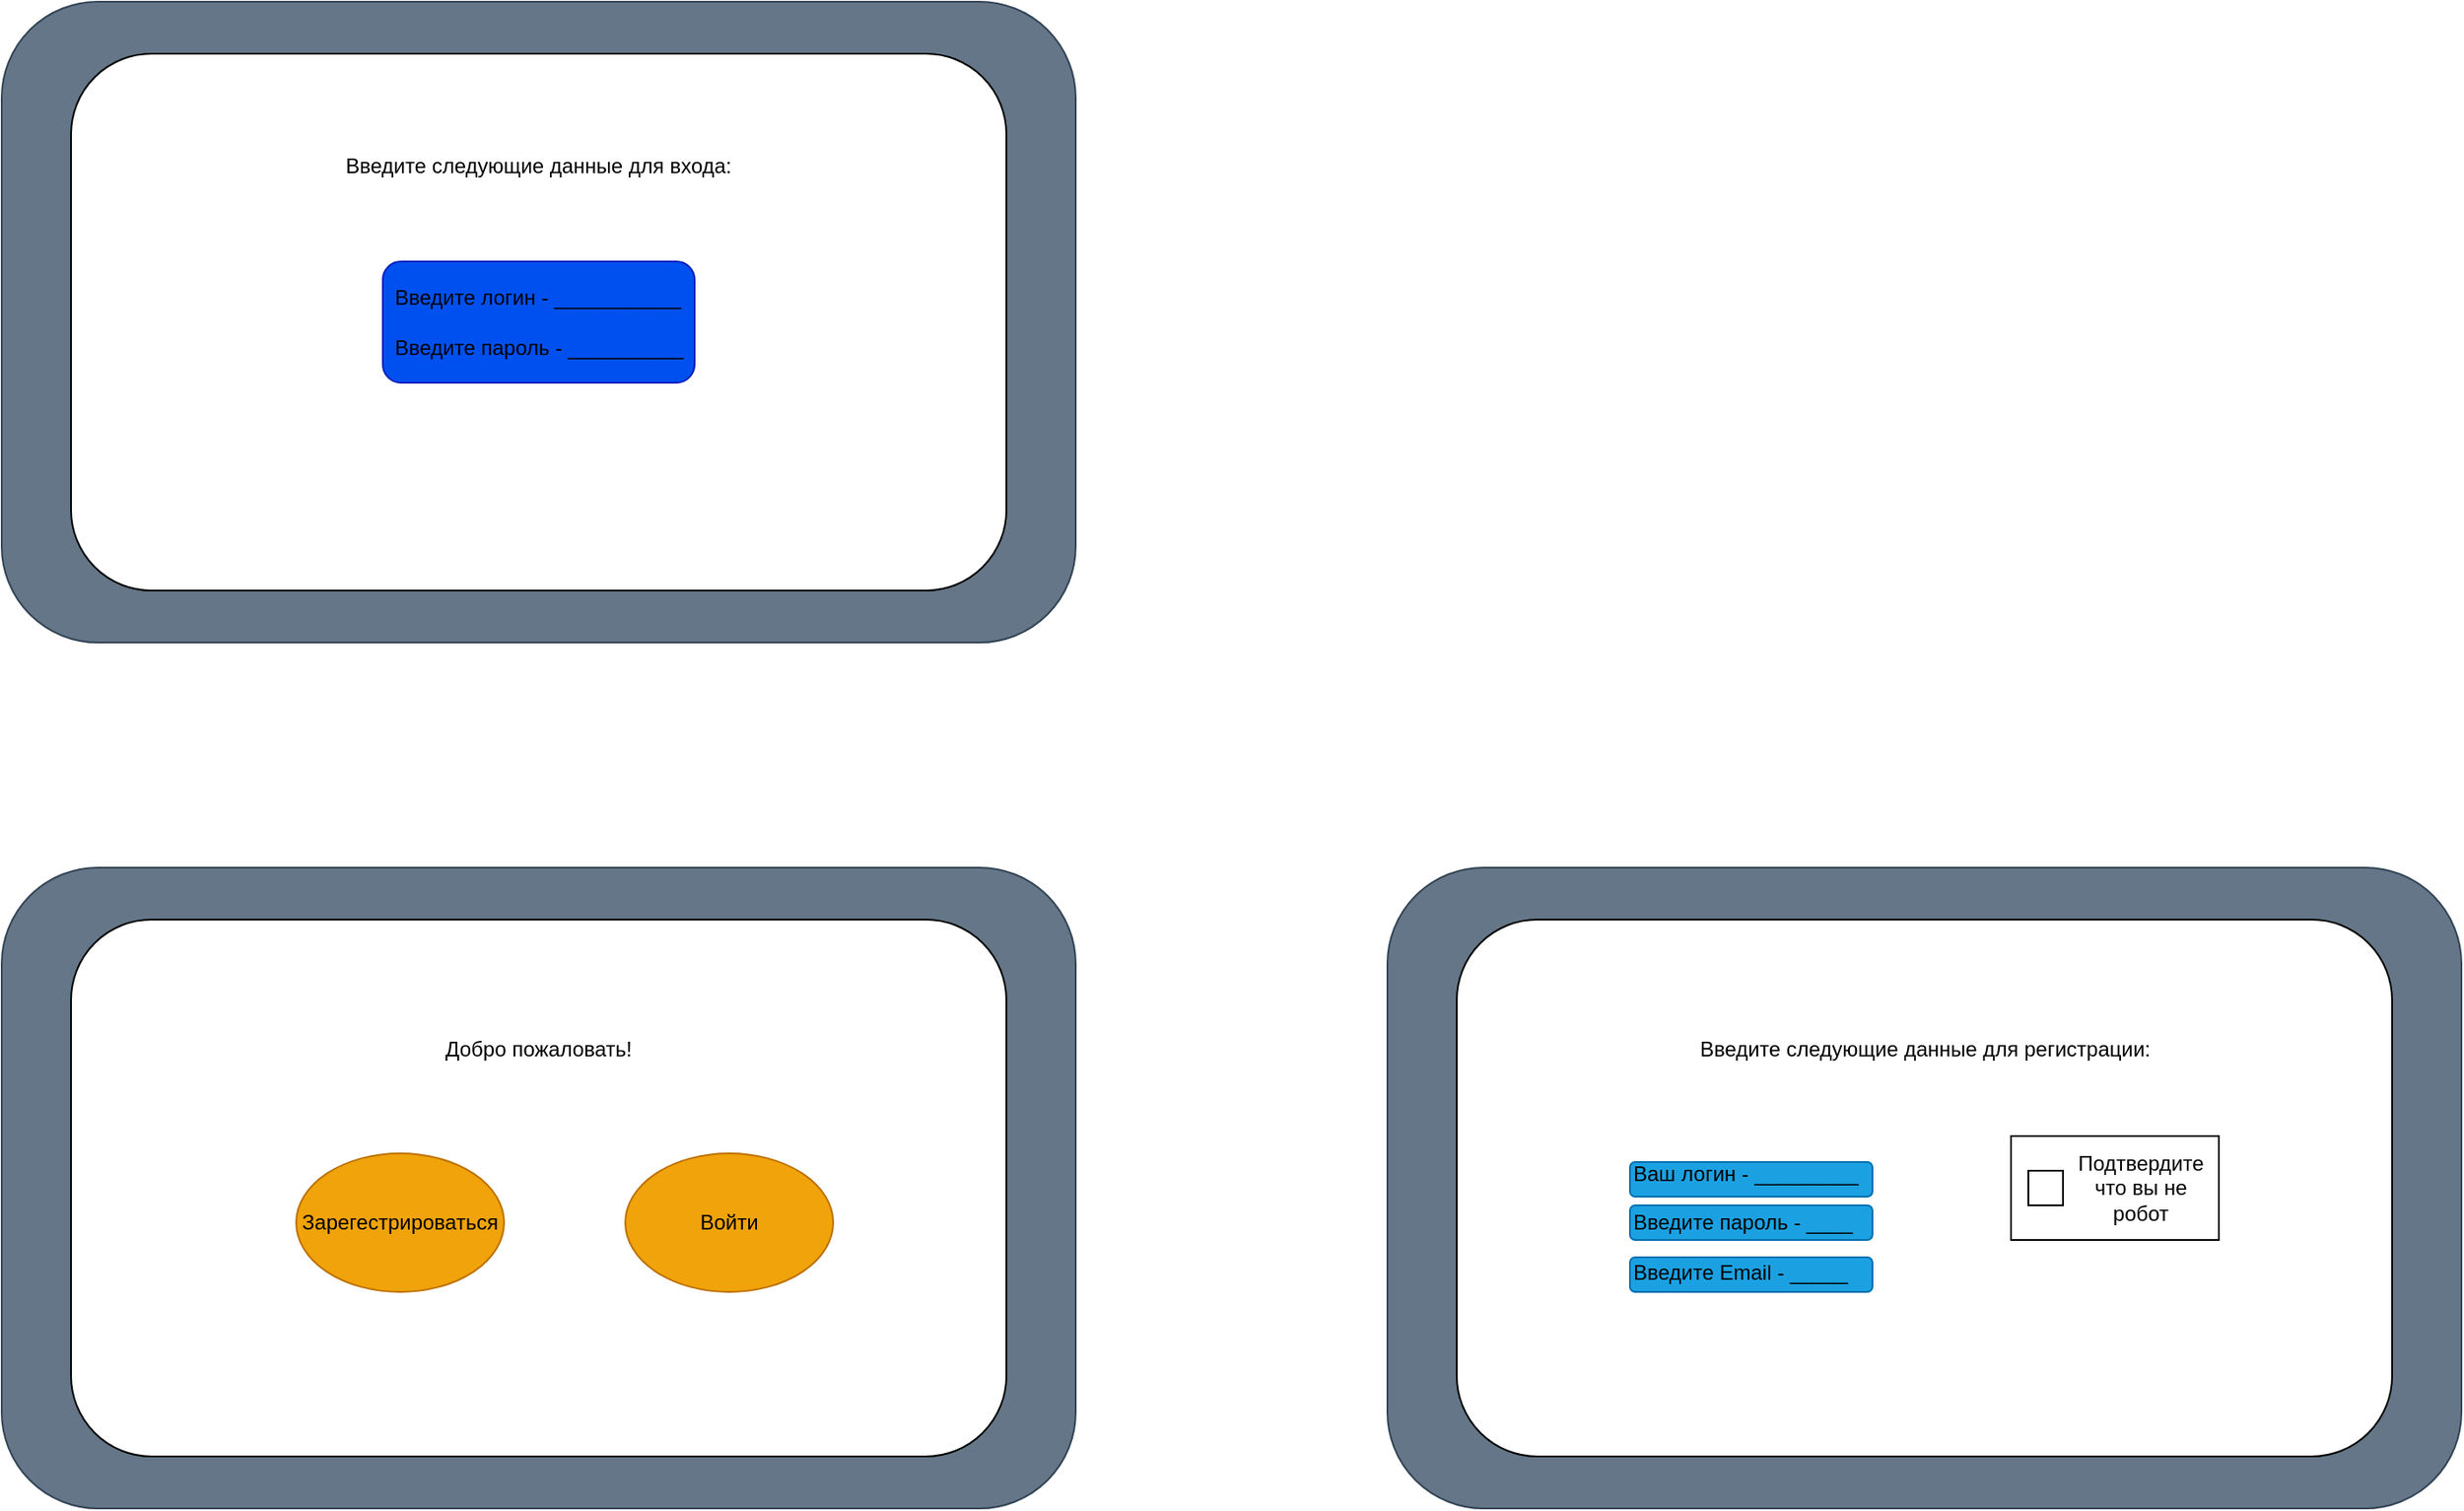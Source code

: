 <mxfile version="28.2.7">
  <diagram name="Страница — 1" id="b1xMm4KM-DdfFZmb72XF">
    <mxGraphModel dx="2168" dy="1738" grid="1" gridSize="10" guides="1" tooltips="1" connect="1" arrows="1" fold="1" page="0" pageScale="1" pageWidth="827" pageHeight="1169" background="#FFFFFF" math="0" shadow="0">
      <root>
        <mxCell id="0" />
        <mxCell id="1" parent="0" />
        <mxCell id="k6Mywv08BmqzuOuJ6cEs-6" value="" style="ellipse;whiteSpace=wrap;html=1;" vertex="1" parent="1">
          <mxGeometry x="-890" y="-255" width="120" height="80" as="geometry" />
        </mxCell>
        <mxCell id="k6Mywv08BmqzuOuJ6cEs-1" value="" style="rounded=1;whiteSpace=wrap;html=1;fillColor=#647687;strokeColor=#314354;fontColor=#ffffff;" vertex="1" parent="1">
          <mxGeometry x="-1060" y="-420" width="620" height="370" as="geometry" />
        </mxCell>
        <mxCell id="k6Mywv08BmqzuOuJ6cEs-2" value="" style="rounded=1;whiteSpace=wrap;html=1;" vertex="1" parent="1">
          <mxGeometry x="-1020" y="-390" width="540" height="310" as="geometry" />
        </mxCell>
        <mxCell id="k6Mywv08BmqzuOuJ6cEs-3" value="Добро пожаловать!" style="text;html=1;whiteSpace=wrap;strokeColor=none;fillColor=none;align=center;verticalAlign=middle;rounded=0;" vertex="1" parent="1">
          <mxGeometry x="-830" y="-330" width="160" height="30" as="geometry" />
        </mxCell>
        <mxCell id="k6Mywv08BmqzuOuJ6cEs-7" value="" style="ellipse;whiteSpace=wrap;html=1;fillColor=#f0a30a;fontColor=#000000;strokeColor=#BD7000;" vertex="1" parent="1">
          <mxGeometry x="-890" y="-255" width="120" height="80" as="geometry" />
        </mxCell>
        <mxCell id="k6Mywv08BmqzuOuJ6cEs-4" value="Зарегестрироваться" style="text;html=1;whiteSpace=wrap;strokeColor=none;fillColor=none;align=center;verticalAlign=middle;rounded=0;" vertex="1" parent="1">
          <mxGeometry x="-870" y="-230" width="80" height="30" as="geometry" />
        </mxCell>
        <mxCell id="k6Mywv08BmqzuOuJ6cEs-8" value="" style="ellipse;whiteSpace=wrap;html=1;fillColor=#f0a30a;fontColor=#000000;strokeColor=#BD7000;" vertex="1" parent="1">
          <mxGeometry x="-700" y="-255" width="120" height="80" as="geometry" />
        </mxCell>
        <mxCell id="k6Mywv08BmqzuOuJ6cEs-5" value="Войти" style="text;html=1;whiteSpace=wrap;align=center;verticalAlign=middle;rounded=0;" vertex="1" parent="1">
          <mxGeometry x="-680" y="-230" width="80" height="30" as="geometry" />
        </mxCell>
        <mxCell id="k6Mywv08BmqzuOuJ6cEs-10" value="" style="rounded=1;whiteSpace=wrap;html=1;fillColor=#647687;strokeColor=#314354;fontColor=#ffffff;" vertex="1" parent="1">
          <mxGeometry x="-260" y="-420" width="620" height="370" as="geometry" />
        </mxCell>
        <mxCell id="k6Mywv08BmqzuOuJ6cEs-11" value="&lt;span style=&quot;color: rgba(0, 0, 0, 0); font-family: monospace; font-size: 0px; text-align: start; text-wrap-mode: nowrap;&quot;&gt;%3CmxGraphModel%3E%3Croot%3E%3CmxCell%20id%3D%220%22%2F%3E%3CmxCell%20id%3D%221%22%20parent%3D%220%22%2F%3E%3CmxCell%20id%3D%222%22%20value%3D%22%22%20style%3D%22rounded%3D1%3BwhiteSpace%3Dwrap%3Bhtml%3D1%3B%22%20vertex%3D%221%22%20parent%3D%221%22%3E%3CmxGeometry%20x%3D%22-120%22%20y%3D%22-250%22%20width%3D%22140%22%20height%3D%2220%22%20as%3D%22geometry%22%2F%3E%3C%2FmxCell%3E%3C%2Froot%3E%3C%2FmxGraphModel%3E&lt;/span&gt;" style="rounded=1;whiteSpace=wrap;html=1;" vertex="1" parent="1">
          <mxGeometry x="-220" y="-390" width="540" height="310" as="geometry" />
        </mxCell>
        <mxCell id="k6Mywv08BmqzuOuJ6cEs-12" value="Введите следующие данные для регистрации:" style="text;html=1;whiteSpace=wrap;strokeColor=none;fillColor=none;align=center;verticalAlign=middle;rounded=0;" vertex="1" parent="1">
          <mxGeometry x="-92.5" y="-330" width="285" height="30" as="geometry" />
        </mxCell>
        <mxCell id="k6Mywv08BmqzuOuJ6cEs-14" value="" style="rounded=1;whiteSpace=wrap;html=1;fillColor=#1ba1e2;fontColor=#ffffff;strokeColor=#006EAF;" vertex="1" parent="1">
          <mxGeometry x="-120" y="-250" width="140" height="20" as="geometry" />
        </mxCell>
        <mxCell id="k6Mywv08BmqzuOuJ6cEs-15" value="" style="rounded=1;whiteSpace=wrap;html=1;fillColor=#1ba1e2;fontColor=#ffffff;strokeColor=#006EAF;" vertex="1" parent="1">
          <mxGeometry x="-120" y="-225" width="140" height="20" as="geometry" />
        </mxCell>
        <mxCell id="k6Mywv08BmqzuOuJ6cEs-16" value="" style="rounded=1;whiteSpace=wrap;html=1;fillColor=#1ba1e2;fontColor=#ffffff;strokeColor=#006EAF;" vertex="1" parent="1">
          <mxGeometry x="-120" y="-195" width="140" height="20" as="geometry" />
        </mxCell>
        <mxCell id="k6Mywv08BmqzuOuJ6cEs-13" value="&lt;div&gt;Ваш логин - _________&lt;/div&gt;&lt;div&gt;&lt;br&gt;&lt;/div&gt;&lt;div&gt;Введите пароль - ____&lt;/div&gt;&lt;div&gt;&lt;br&gt;&lt;/div&gt;&lt;div&gt;Введите Еmail - _____&amp;nbsp;&lt;/div&gt;" style="text;html=1;whiteSpace=wrap;strokeColor=none;fillColor=none;align=left;verticalAlign=middle;rounded=0;" vertex="1" parent="1">
          <mxGeometry x="-120" y="-260" width="135" height="90" as="geometry" />
        </mxCell>
        <mxCell id="k6Mywv08BmqzuOuJ6cEs-18" value="" style="rounded=0;whiteSpace=wrap;html=1;" vertex="1" parent="1">
          <mxGeometry x="100" y="-265" width="120" height="60" as="geometry" />
        </mxCell>
        <mxCell id="k6Mywv08BmqzuOuJ6cEs-17" value="" style="rounded=0;whiteSpace=wrap;html=1;" vertex="1" parent="1">
          <mxGeometry x="110" y="-245" width="20" height="20" as="geometry" />
        </mxCell>
        <mxCell id="k6Mywv08BmqzuOuJ6cEs-19" value="&lt;div style=&quot;&quot;&gt;&lt;span style=&quot;background-color: transparent; color: light-dark(rgb(0, 0, 0), rgb(255, 255, 255));&quot;&gt;Подтвердите что вы не робот&lt;/span&gt;&lt;/div&gt;" style="text;html=1;whiteSpace=wrap;strokeColor=none;fillColor=none;align=center;verticalAlign=middle;rounded=0;" vertex="1" parent="1">
          <mxGeometry x="130" y="-257.5" width="90" height="45" as="geometry" />
        </mxCell>
        <mxCell id="k6Mywv08BmqzuOuJ6cEs-20" value="" style="rounded=1;whiteSpace=wrap;html=1;fillColor=#647687;strokeColor=#314354;fontColor=#ffffff;" vertex="1" parent="1">
          <mxGeometry x="-1060" y="-920" width="620" height="370" as="geometry" />
        </mxCell>
        <mxCell id="k6Mywv08BmqzuOuJ6cEs-21" value="&lt;span style=&quot;color: rgba(0, 0, 0, 0); font-family: monospace; font-size: 0px; text-align: start; text-wrap-mode: nowrap;&quot;&gt;%3CmxGraphModel%3E%3Croot%3E%3CmxCell%20id%3D%220%22%2F%3E%3CmxCell%20id%3D%221%22%20parent%3D%220%22%2F%3E%3CmxCell%20id%3D%222%22%20value%3D%22%22%20style%3D%22rounded%3D1%3BwhiteSpace%3Dwrap%3Bhtml%3D1%3B%22%20vertex%3D%221%22%20parent%3D%221%22%3E%3CmxGeometry%20x%3D%22-120%22%20y%3D%22-250%22%20width%3D%22140%22%20height%3D%2220%22%20as%3D%22geometry%22%2F%3E%3C%2FmxCell%3E%3C%2Froot%3E%3C%2FmxGraphModel%3E&lt;/span&gt;" style="rounded=1;whiteSpace=wrap;html=1;" vertex="1" parent="1">
          <mxGeometry x="-1020" y="-890" width="540" height="310" as="geometry" />
        </mxCell>
        <mxCell id="k6Mywv08BmqzuOuJ6cEs-22" value="Введите следующие данные для входа:" style="text;html=1;whiteSpace=wrap;strokeColor=none;fillColor=none;align=center;verticalAlign=middle;rounded=0;" vertex="1" parent="1">
          <mxGeometry x="-900" y="-840" width="300" height="30" as="geometry" />
        </mxCell>
        <mxCell id="k6Mywv08BmqzuOuJ6cEs-24" value="" style="rounded=1;whiteSpace=wrap;html=1;fillColor=#0050ef;fontColor=#ffffff;strokeColor=#001DBC;" vertex="1" parent="1">
          <mxGeometry x="-840" y="-770" width="180" height="70" as="geometry" />
        </mxCell>
        <mxCell id="k6Mywv08BmqzuOuJ6cEs-23" value="Введите логин - ___________&lt;div&gt;&lt;br&gt;&lt;div&gt;Введите пароль - __________&lt;/div&gt;&lt;/div&gt;" style="text;html=1;whiteSpace=wrap;strokeColor=none;fillColor=none;align=left;verticalAlign=middle;rounded=0;" vertex="1" parent="1">
          <mxGeometry x="-835" y="-790" width="170" height="110" as="geometry" />
        </mxCell>
      </root>
    </mxGraphModel>
  </diagram>
</mxfile>
